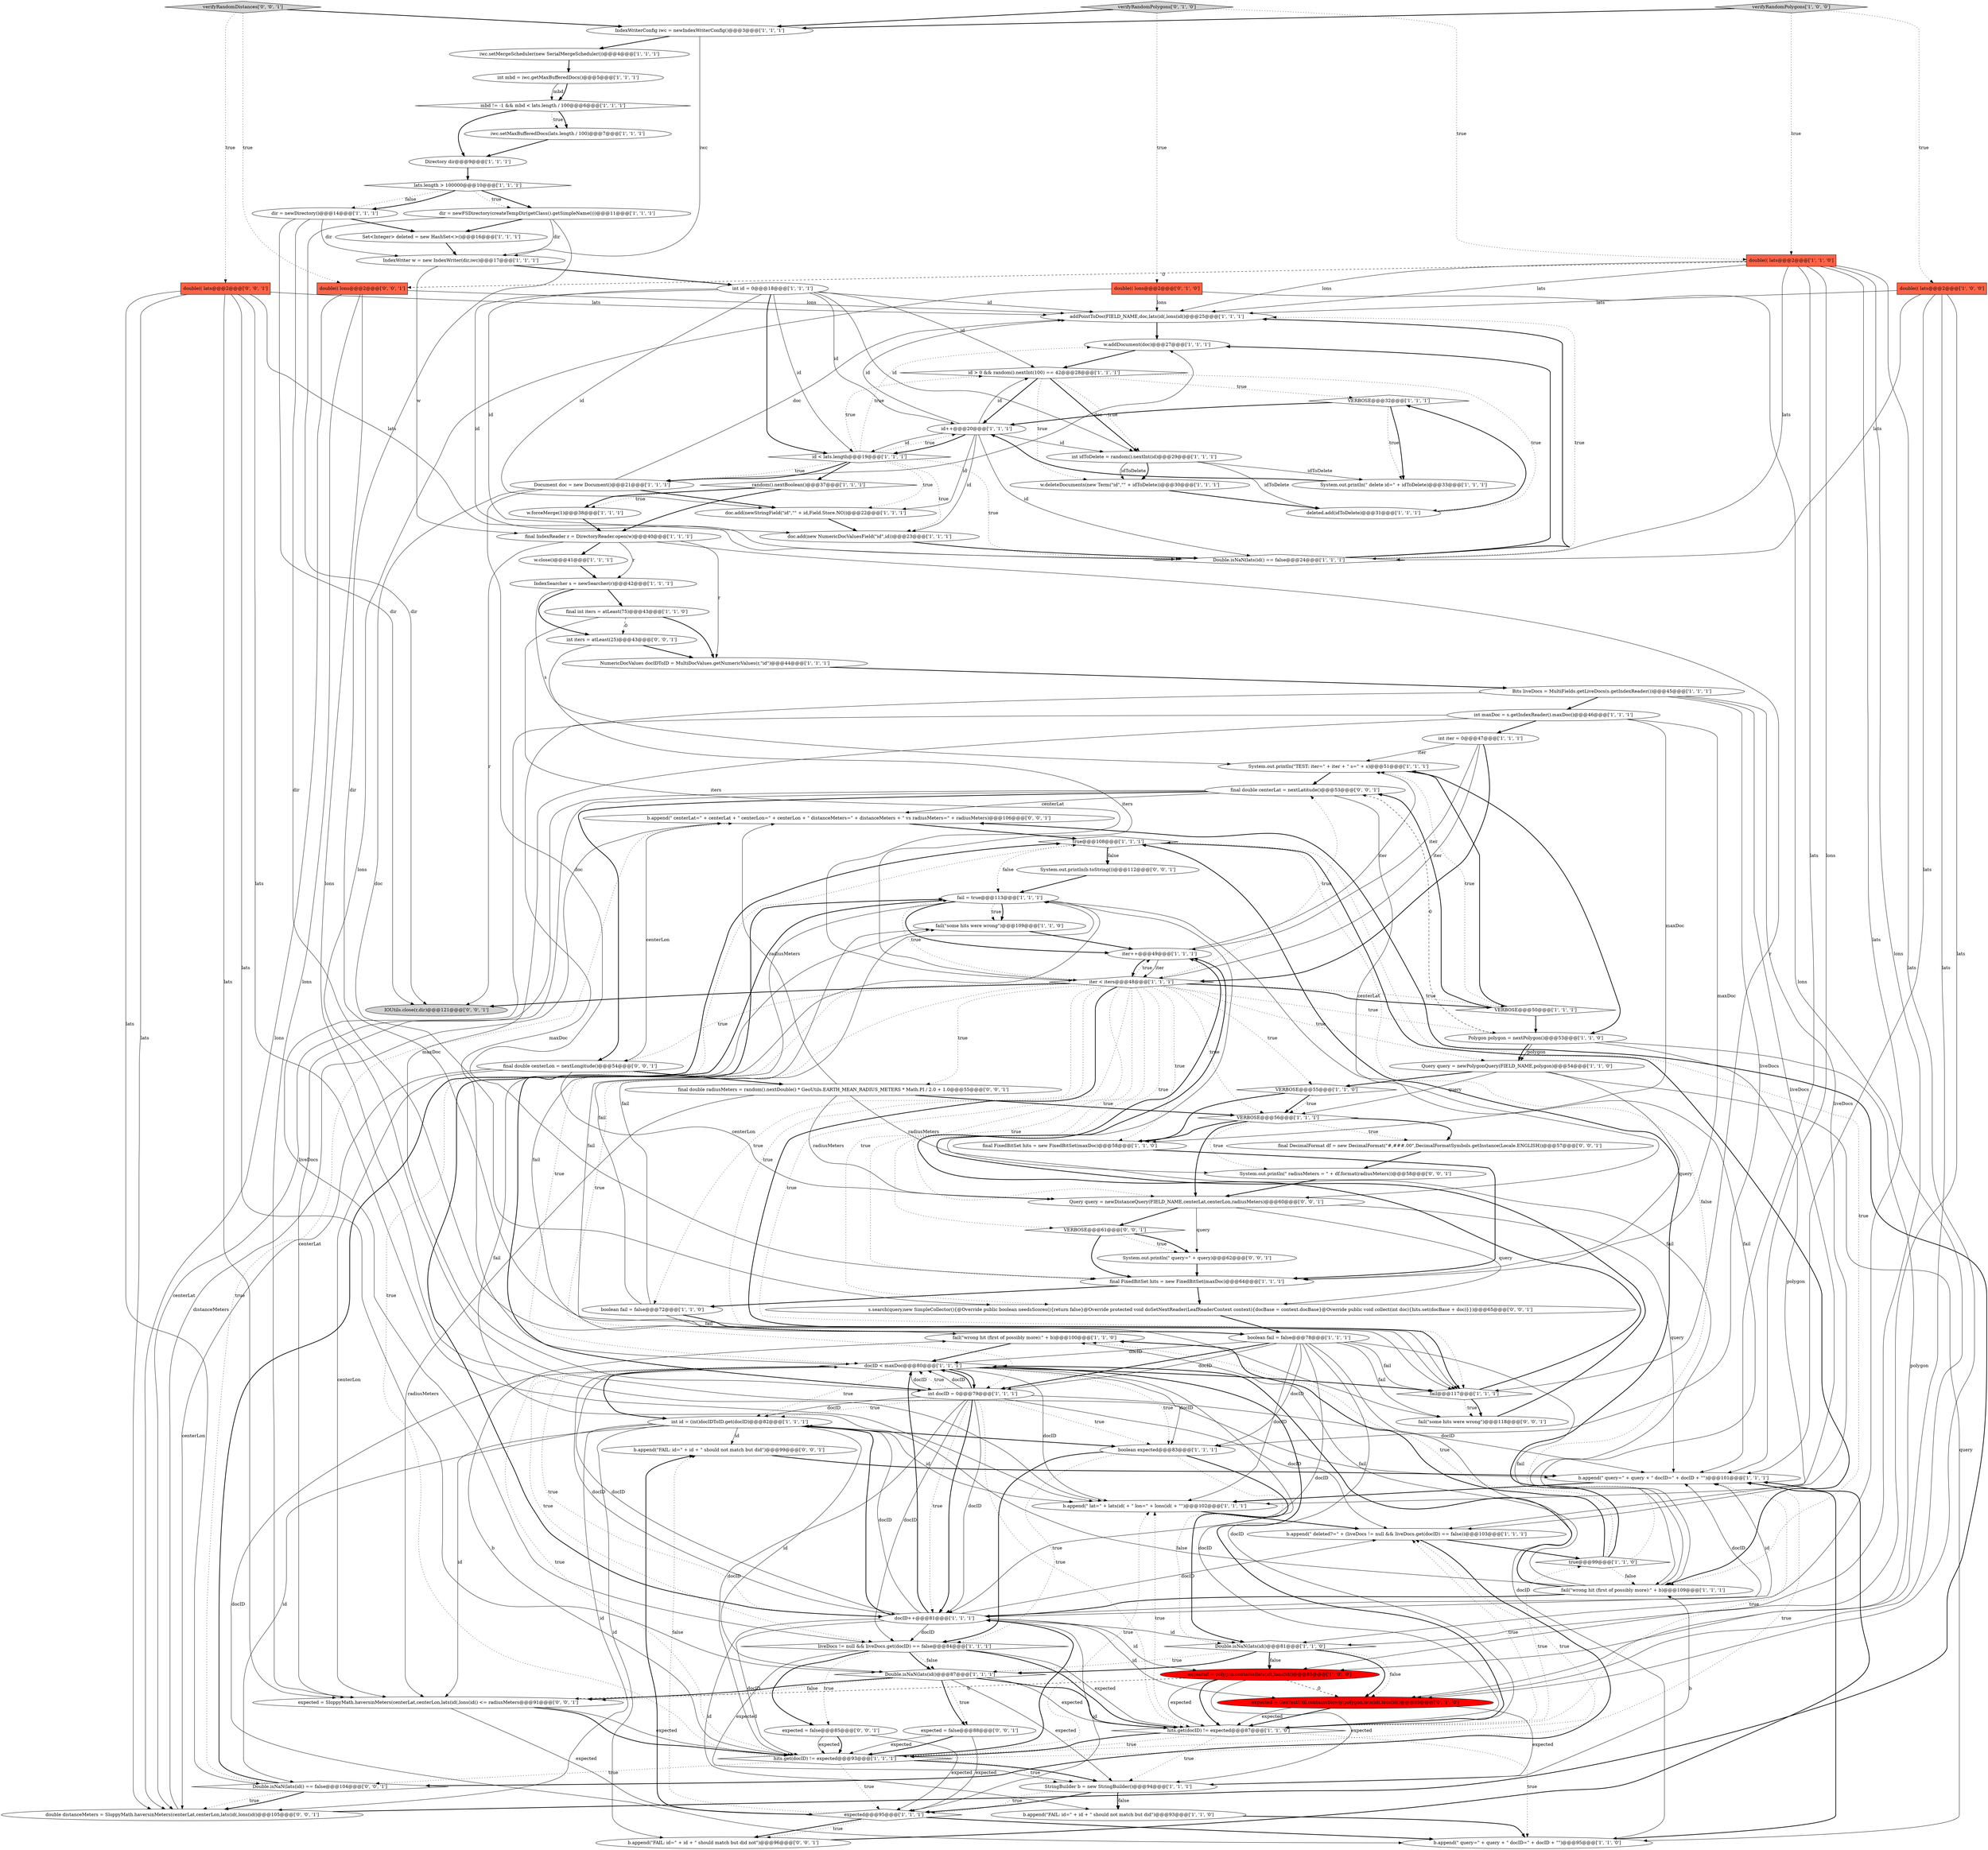 digraph {
49 [style = filled, label = "w.forceMerge(1)@@@38@@@['1', '1', '1']", fillcolor = white, shape = ellipse image = "AAA0AAABBB1BBB"];
70 [style = filled, label = "VERBOSE@@@50@@@['1', '1', '1']", fillcolor = white, shape = diamond image = "AAA0AAABBB1BBB"];
60 [style = filled, label = "int id = (int)docIDToID.get(docID)@@@82@@@['1', '1', '1']", fillcolor = white, shape = ellipse image = "AAA0AAABBB1BBB"];
93 [style = filled, label = "System.out.println(\" query=\" + query)@@@62@@@['0', '0', '1']", fillcolor = white, shape = ellipse image = "AAA0AAABBB3BBB"];
9 [style = filled, label = "addPointToDoc(FIELD_NAME,doc,lats(id(,lons(id()@@@25@@@['1', '1', '1']", fillcolor = white, shape = ellipse image = "AAA0AAABBB1BBB"];
41 [style = filled, label = "expected@@@95@@@['1', '1', '1']", fillcolor = white, shape = diamond image = "AAA0AAABBB1BBB"];
79 [style = filled, label = "final double centerLat = nextLatitude()@@@53@@@['0', '0', '1']", fillcolor = white, shape = ellipse image = "AAA0AAABBB3BBB"];
92 [style = filled, label = "b.append(\"FAIL: id=\" + id + \" should not match but did\")@@@99@@@['0', '0', '1']", fillcolor = white, shape = ellipse image = "AAA0AAABBB3BBB"];
33 [style = filled, label = "b.append(\" deleted?=\" + (liveDocs != null && liveDocs.get(docID) == false))@@@103@@@['1', '1', '1']", fillcolor = white, shape = ellipse image = "AAA0AAABBB1BBB"];
56 [style = filled, label = "hits.get(docID) != expected@@@93@@@['1', '1', '1']", fillcolor = white, shape = diamond image = "AAA0AAABBB1BBB"];
43 [style = filled, label = "System.out.println(\"TEST: iter=\" + iter + \" s=\" + s)@@@51@@@['1', '1', '1']", fillcolor = white, shape = ellipse image = "AAA0AAABBB1BBB"];
17 [style = filled, label = "liveDocs != null && liveDocs.get(docID) == false@@@84@@@['1', '1', '1']", fillcolor = white, shape = diamond image = "AAA0AAABBB1BBB"];
42 [style = filled, label = "id < lats.length@@@19@@@['1', '1', '1']", fillcolor = white, shape = diamond image = "AAA0AAABBB1BBB"];
88 [style = filled, label = "b.append(\" centerLat=\" + centerLat + \" centerLon=\" + centerLon + \" distanceMeters=\" + distanceMeters + \" vs radiusMeters=\" + radiusMeters)@@@106@@@['0', '0', '1']", fillcolor = white, shape = ellipse image = "AAA0AAABBB3BBB"];
73 [style = filled, label = "w.close()@@@41@@@['1', '1', '1']", fillcolor = white, shape = ellipse image = "AAA0AAABBB1BBB"];
74 [style = filled, label = "iwc.setMergeScheduler(new SerialMergeScheduler())@@@4@@@['1', '1', '1']", fillcolor = white, shape = ellipse image = "AAA0AAABBB1BBB"];
86 [style = filled, label = "VERBOSE@@@61@@@['0', '0', '1']", fillcolor = white, shape = diamond image = "AAA0AAABBB3BBB"];
66 [style = filled, label = "VERBOSE@@@32@@@['1', '1', '1']", fillcolor = white, shape = diamond image = "AAA0AAABBB1BBB"];
5 [style = filled, label = "NumericDocValues docIDToID = MultiDocValues.getNumericValues(r,\"id\")@@@44@@@['1', '1', '1']", fillcolor = white, shape = ellipse image = "AAA0AAABBB1BBB"];
85 [style = filled, label = "System.out.println(b.toString())@@@112@@@['0', '0', '1']", fillcolor = white, shape = ellipse image = "AAA0AAABBB3BBB"];
90 [style = filled, label = "IOUtils.close(r,dir)@@@121@@@['0', '0', '1']", fillcolor = lightgray, shape = ellipse image = "AAA0AAABBB3BBB"];
32 [style = filled, label = "int docID = 0@@@79@@@['1', '1', '1']", fillcolor = white, shape = ellipse image = "AAA0AAABBB1BBB"];
80 [style = filled, label = "expected = false@@@85@@@['0', '0', '1']", fillcolor = white, shape = ellipse image = "AAA0AAABBB3BBB"];
62 [style = filled, label = "fail(\"some hits were wrong\")@@@109@@@['1', '1', '0']", fillcolor = white, shape = ellipse image = "AAA0AAABBB1BBB"];
28 [style = filled, label = "expected = polygon.contains(lats(id(,lons(id()@@@85@@@['1', '0', '0']", fillcolor = red, shape = ellipse image = "AAA1AAABBB1BBB"];
31 [style = filled, label = "VERBOSE@@@56@@@['1', '1', '1']", fillcolor = white, shape = diamond image = "AAA0AAABBB1BBB"];
55 [style = filled, label = "w.addDocument(doc)@@@27@@@['1', '1', '1']", fillcolor = white, shape = ellipse image = "AAA0AAABBB1BBB"];
12 [style = filled, label = "boolean fail = false@@@78@@@['1', '1', '1']", fillcolor = white, shape = ellipse image = "AAA0AAABBB1BBB"];
25 [style = filled, label = "double(( lats@@@2@@@['1', '0', '0']", fillcolor = tomato, shape = box image = "AAA0AAABBB1BBB"];
71 [style = filled, label = "id++@@@20@@@['1', '1', '1']", fillcolor = white, shape = ellipse image = "AAA0AAABBB1BBB"];
27 [style = filled, label = "fail = true@@@113@@@['1', '1', '1']", fillcolor = white, shape = ellipse image = "AAA0AAABBB1BBB"];
67 [style = filled, label = "VERBOSE@@@55@@@['1', '1', '0']", fillcolor = white, shape = diamond image = "AAA0AAABBB1BBB"];
63 [style = filled, label = "final IndexReader r = DirectoryReader.open(w)@@@40@@@['1', '1', '1']", fillcolor = white, shape = ellipse image = "AAA0AAABBB1BBB"];
26 [style = filled, label = "verifyRandomPolygons['1', '0', '0']", fillcolor = lightgray, shape = diamond image = "AAA0AAABBB1BBB"];
57 [style = filled, label = "iter < iters@@@48@@@['1', '1', '1']", fillcolor = white, shape = diamond image = "AAA0AAABBB1BBB"];
89 [style = filled, label = "Query query = newDistanceQuery(FIELD_NAME,centerLat,centerLon,radiusMeters)@@@60@@@['0', '0', '1']", fillcolor = white, shape = ellipse image = "AAA0AAABBB3BBB"];
96 [style = filled, label = "Double.isNaN(lats(id() == false@@@104@@@['0', '0', '1']", fillcolor = white, shape = diamond image = "AAA0AAABBB3BBB"];
68 [style = filled, label = "dir = newFSDirectory(createTempDir(getClass().getSimpleName()))@@@11@@@['1', '1', '1']", fillcolor = white, shape = ellipse image = "AAA0AAABBB1BBB"];
6 [style = filled, label = "IndexWriter w = new IndexWriter(dir,iwc)@@@17@@@['1', '1', '1']", fillcolor = white, shape = ellipse image = "AAA0AAABBB1BBB"];
69 [style = filled, label = "hits.get(docID) != expected@@@87@@@['1', '1', '0']", fillcolor = white, shape = diamond image = "AAA0AAABBB1BBB"];
38 [style = filled, label = "docID < maxDoc@@@80@@@['1', '1', '1']", fillcolor = white, shape = diamond image = "AAA0AAABBB1BBB"];
2 [style = filled, label = "true@@@108@@@['1', '1', '1']", fillcolor = white, shape = diamond image = "AAA0AAABBB1BBB"];
44 [style = filled, label = "double(( lats@@@2@@@['1', '1', '0']", fillcolor = tomato, shape = box image = "AAA0AAABBB1BBB"];
78 [style = filled, label = "expected = GeoTestUtil.containsSlowly(polygon,lats(id(,lons(id()@@@85@@@['0', '1', '0']", fillcolor = red, shape = ellipse image = "AAA1AAABBB2BBB"];
21 [style = filled, label = "boolean fail = false@@@72@@@['1', '1', '0']", fillcolor = white, shape = ellipse image = "AAA0AAABBB1BBB"];
101 [style = filled, label = "final DecimalFormat df = new DecimalFormat(\"#,###.00\",DecimalFormatSymbols.getInstance(Locale.ENGLISH))@@@57@@@['0', '0', '1']", fillcolor = white, shape = ellipse image = "AAA0AAABBB3BBB"];
98 [style = filled, label = "expected = SloppyMath.haversinMeters(centerLat,centerLon,lats(id(,lons(id() <= radiusMeters@@@91@@@['0', '0', '1']", fillcolor = white, shape = ellipse image = "AAA0AAABBB3BBB"];
65 [style = filled, label = "Query query = newPolygonQuery(FIELD_NAME,polygon)@@@54@@@['1', '1', '0']", fillcolor = white, shape = ellipse image = "AAA0AAABBB1BBB"];
39 [style = filled, label = "b.append(\" query=\" + query + \" docID=\" + docID + \"\")@@@101@@@['1', '1', '1']", fillcolor = white, shape = ellipse image = "AAA0AAABBB1BBB"];
3 [style = filled, label = "int id = 0@@@18@@@['1', '1', '1']", fillcolor = white, shape = ellipse image = "AAA0AAABBB1BBB"];
40 [style = filled, label = "Directory dir@@@9@@@['1', '1', '1']", fillcolor = white, shape = ellipse image = "AAA0AAABBB1BBB"];
54 [style = filled, label = "boolean expected@@@83@@@['1', '1', '1']", fillcolor = white, shape = ellipse image = "AAA0AAABBB1BBB"];
97 [style = filled, label = "b.append(\"FAIL: id=\" + id + \" should match but did not\")@@@96@@@['0', '0', '1']", fillcolor = white, shape = ellipse image = "AAA0AAABBB3BBB"];
30 [style = filled, label = "int mbd = iwc.getMaxBufferedDocs()@@@5@@@['1', '1', '1']", fillcolor = white, shape = ellipse image = "AAA0AAABBB1BBB"];
46 [style = filled, label = "final int iters = atLeast(75)@@@43@@@['1', '1', '0']", fillcolor = white, shape = ellipse image = "AAA0AAABBB1BBB"];
22 [style = filled, label = "Set<Integer> deleted = new HashSet<>()@@@16@@@['1', '1', '1']", fillcolor = white, shape = ellipse image = "AAA0AAABBB1BBB"];
76 [style = filled, label = "double(( lons@@@2@@@['0', '1', '0']", fillcolor = tomato, shape = box image = "AAA0AAABBB2BBB"];
23 [style = filled, label = "fail(\"wrong hit (first of possibly more):\" + b)@@@100@@@['1', '1', '0']", fillcolor = white, shape = ellipse image = "AAA0AAABBB1BBB"];
102 [style = filled, label = "System.out.println(\" radiusMeters = \" + df.format(radiusMeters))@@@58@@@['0', '0', '1']", fillcolor = white, shape = ellipse image = "AAA0AAABBB3BBB"];
84 [style = filled, label = "fail(\"some hits were wrong\")@@@118@@@['0', '0', '1']", fillcolor = white, shape = ellipse image = "AAA0AAABBB3BBB"];
14 [style = filled, label = "b.append(\" lat=\" + lats(id( + \" lon=\" + lons(id( + \"\")@@@102@@@['1', '1', '1']", fillcolor = white, shape = ellipse image = "AAA0AAABBB1BBB"];
20 [style = filled, label = "Document doc = new Document()@@@21@@@['1', '1', '1']", fillcolor = white, shape = ellipse image = "AAA0AAABBB1BBB"];
11 [style = filled, label = "doc.add(newStringField(\"id\",\"\" + id,Field.Store.NO))@@@22@@@['1', '1', '1']", fillcolor = white, shape = ellipse image = "AAA0AAABBB1BBB"];
1 [style = filled, label = "Double.isNaN(lats(id() == false@@@24@@@['1', '1', '1']", fillcolor = white, shape = diamond image = "AAA0AAABBB1BBB"];
77 [style = filled, label = "verifyRandomPolygons['0', '1', '0']", fillcolor = lightgray, shape = diamond image = "AAA0AAABBB2BBB"];
50 [style = filled, label = "docID++@@@81@@@['1', '1', '1']", fillcolor = white, shape = ellipse image = "AAA0AAABBB1BBB"];
13 [style = filled, label = "doc.add(new NumericDocValuesField(\"id\",id))@@@23@@@['1', '1', '1']", fillcolor = white, shape = ellipse image = "AAA0AAABBB1BBB"];
75 [style = filled, label = "true@@@99@@@['1', '1', '0']", fillcolor = white, shape = diamond image = "AAA0AAABBB1BBB"];
87 [style = filled, label = "final double radiusMeters = random().nextDouble() * GeoUtils.EARTH_MEAN_RADIUS_METERS * Math.PI / 2.0 + 1.0@@@55@@@['0', '0', '1']", fillcolor = white, shape = ellipse image = "AAA0AAABBB3BBB"];
4 [style = filled, label = "System.out.println(\" delete id=\" + idToDelete)@@@33@@@['1', '1', '1']", fillcolor = white, shape = ellipse image = "AAA0AAABBB1BBB"];
35 [style = filled, label = "random().nextBoolean()@@@37@@@['1', '1', '1']", fillcolor = white, shape = diamond image = "AAA0AAABBB1BBB"];
82 [style = filled, label = "expected = false@@@88@@@['0', '0', '1']", fillcolor = white, shape = ellipse image = "AAA0AAABBB3BBB"];
64 [style = filled, label = "Bits liveDocs = MultiFields.getLiveDocs(s.getIndexReader())@@@45@@@['1', '1', '1']", fillcolor = white, shape = ellipse image = "AAA0AAABBB1BBB"];
24 [style = filled, label = "int maxDoc = s.getIndexReader().maxDoc()@@@46@@@['1', '1', '1']", fillcolor = white, shape = ellipse image = "AAA0AAABBB1BBB"];
99 [style = filled, label = "double distanceMeters = SloppyMath.haversinMeters(centerLat,centerLon,lats(id(,lons(id()@@@105@@@['0', '0', '1']", fillcolor = white, shape = ellipse image = "AAA0AAABBB3BBB"];
59 [style = filled, label = "deleted.add(idToDelete)@@@31@@@['1', '1', '1']", fillcolor = white, shape = ellipse image = "AAA0AAABBB1BBB"];
16 [style = filled, label = "int idToDelete = random().nextInt(id)@@@29@@@['1', '1', '1']", fillcolor = white, shape = ellipse image = "AAA0AAABBB1BBB"];
18 [style = filled, label = "dir = newDirectory()@@@14@@@['1', '1', '1']", fillcolor = white, shape = ellipse image = "AAA0AAABBB1BBB"];
81 [style = filled, label = "double(( lats@@@2@@@['0', '0', '1']", fillcolor = tomato, shape = box image = "AAA0AAABBB3BBB"];
83 [style = filled, label = "int iters = atLeast(25)@@@43@@@['0', '0', '1']", fillcolor = white, shape = ellipse image = "AAA0AAABBB3BBB"];
45 [style = filled, label = "id > 0 && random().nextInt(100) == 42@@@28@@@['1', '1', '1']", fillcolor = white, shape = diamond image = "AAA0AAABBB1BBB"];
7 [style = filled, label = "lats.length > 100000@@@10@@@['1', '1', '1']", fillcolor = white, shape = diamond image = "AAA0AAABBB1BBB"];
19 [style = filled, label = "iter++@@@49@@@['1', '1', '1']", fillcolor = white, shape = ellipse image = "AAA0AAABBB1BBB"];
37 [style = filled, label = "final FixedBitSet hits = new FixedBitSet(maxDoc)@@@58@@@['1', '1', '0']", fillcolor = white, shape = ellipse image = "AAA0AAABBB1BBB"];
95 [style = filled, label = "double(( lons@@@2@@@['0', '0', '1']", fillcolor = tomato, shape = box image = "AAA0AAABBB3BBB"];
72 [style = filled, label = "b.append(\"FAIL: id=\" + id + \" should not match but did\")@@@93@@@['1', '1', '0']", fillcolor = white, shape = ellipse image = "AAA0AAABBB1BBB"];
8 [style = filled, label = "fail(\"wrong hit (first of possibly more):\" + b)@@@109@@@['1', '1', '1']", fillcolor = white, shape = ellipse image = "AAA0AAABBB1BBB"];
48 [style = filled, label = "iwc.setMaxBufferedDocs(lats.length / 100)@@@7@@@['1', '1', '1']", fillcolor = white, shape = ellipse image = "AAA0AAABBB1BBB"];
91 [style = filled, label = "s.search(query,new SimpleCollector(){@Override public boolean needsScores(){return false}@Override protected void doSetNextReader(LeafReaderContext context){docBase = context.docBase}@Override public void collect(int doc){hits.set(docBase + doc)}})@@@65@@@['0', '0', '1']", fillcolor = white, shape = ellipse image = "AAA0AAABBB3BBB"];
36 [style = filled, label = "fail@@@117@@@['1', '1', '1']", fillcolor = white, shape = diamond image = "AAA0AAABBB1BBB"];
47 [style = filled, label = "Polygon polygon = nextPolygon()@@@53@@@['1', '1', '0']", fillcolor = white, shape = ellipse image = "AAA0AAABBB1BBB"];
15 [style = filled, label = "mbd != -1 && mbd < lats.length / 100@@@6@@@['1', '1', '1']", fillcolor = white, shape = diamond image = "AAA0AAABBB1BBB"];
100 [style = filled, label = "final double centerLon = nextLongitude()@@@54@@@['0', '0', '1']", fillcolor = white, shape = ellipse image = "AAA0AAABBB3BBB"];
51 [style = filled, label = "IndexWriterConfig iwc = newIndexWriterConfig()@@@3@@@['1', '1', '1']", fillcolor = white, shape = ellipse image = "AAA0AAABBB1BBB"];
0 [style = filled, label = "w.deleteDocuments(new Term(\"id\",\"\" + idToDelete))@@@30@@@['1', '1', '1']", fillcolor = white, shape = ellipse image = "AAA0AAABBB1BBB"];
10 [style = filled, label = "Double.isNaN(lats(id()@@@81@@@['1', '1', '0']", fillcolor = white, shape = diamond image = "AAA0AAABBB1BBB"];
29 [style = filled, label = "StringBuilder b = new StringBuilder()@@@94@@@['1', '1', '1']", fillcolor = white, shape = ellipse image = "AAA0AAABBB1BBB"];
34 [style = filled, label = "final FixedBitSet hits = new FixedBitSet(maxDoc)@@@64@@@['1', '1', '1']", fillcolor = white, shape = ellipse image = "AAA0AAABBB1BBB"];
52 [style = filled, label = "IndexSearcher s = newSearcher(r)@@@42@@@['1', '1', '1']", fillcolor = white, shape = ellipse image = "AAA0AAABBB1BBB"];
53 [style = filled, label = "Double.isNaN(lats(id()@@@87@@@['1', '1', '1']", fillcolor = white, shape = diamond image = "AAA0AAABBB1BBB"];
61 [style = filled, label = "int iter = 0@@@47@@@['1', '1', '1']", fillcolor = white, shape = ellipse image = "AAA0AAABBB1BBB"];
58 [style = filled, label = "b.append(\" query=\" + query + \" docID=\" + docID + \"\")@@@95@@@['1', '1', '0']", fillcolor = white, shape = ellipse image = "AAA0AAABBB1BBB"];
94 [style = filled, label = "verifyRandomDistances['0', '0', '1']", fillcolor = lightgray, shape = diamond image = "AAA0AAABBB3BBB"];
66->4 [style = dotted, label="true"];
3->42 [style = solid, label="id"];
57->37 [style = dotted, label="true"];
38->32 [style = solid, label="docID"];
25->9 [style = solid, label="lats"];
46->5 [style = bold, label=""];
39->14 [style = bold, label=""];
61->57 [style = bold, label=""];
8->27 [style = solid, label="fail"];
92->39 [style = bold, label=""];
44->9 [style = solid, label="lons"];
57->38 [style = dotted, label="true"];
94->51 [style = bold, label=""];
70->43 [style = bold, label=""];
91->12 [style = bold, label=""];
18->22 [style = bold, label=""];
38->58 [style = solid, label="docID"];
61->19 [style = solid, label="iter"];
29->72 [style = dotted, label="false"];
64->14 [style = solid, label="liveDocs"];
56->33 [style = dotted, label="true"];
75->23 [style = bold, label=""];
30->15 [style = solid, label="mbd"];
27->19 [style = bold, label=""];
57->19 [style = dotted, label="true"];
76->39 [style = solid, label="lons"];
68->36 [style = solid, label="dir"];
20->34 [style = solid, label="doc"];
69->58 [style = dotted, label="true"];
78->29 [style = solid, label="expected"];
34->91 [style = bold, label=""];
56->14 [style = dotted, label="true"];
3->1 [style = solid, label="id"];
32->60 [style = dotted, label="true"];
77->51 [style = bold, label=""];
77->76 [style = dotted, label="true"];
35->49 [style = dotted, label="true"];
7->18 [style = dotted, label="false"];
8->38 [style = bold, label=""];
60->98 [style = solid, label="id"];
19->57 [style = bold, label=""];
20->55 [style = solid, label="doc"];
36->84 [style = dotted, label="true"];
56->96 [style = dotted, label="true"];
80->56 [style = bold, label=""];
81->96 [style = solid, label="lats"];
96->99 [style = dotted, label="true"];
53->82 [style = dotted, label="true"];
82->56 [style = bold, label=""];
98->56 [style = bold, label=""];
57->89 [style = dotted, label="true"];
79->88 [style = solid, label="centerLat"];
75->23 [style = dotted, label="true"];
99->88 [style = bold, label=""];
57->21 [style = dotted, label="true"];
100->98 [style = solid, label="centerLon"];
69->29 [style = dotted, label="true"];
94->95 [style = dotted, label="true"];
63->52 [style = solid, label="r"];
89->86 [style = bold, label=""];
12->32 [style = bold, label=""];
32->27 [style = bold, label=""];
56->29 [style = dotted, label="true"];
38->69 [style = solid, label="docID"];
42->71 [style = dotted, label="true"];
80->56 [style = solid, label="expected"];
42->11 [style = dotted, label="true"];
32->56 [style = solid, label="docID"];
57->87 [style = dotted, label="true"];
86->93 [style = dotted, label="true"];
15->48 [style = dotted, label="true"];
70->47 [style = bold, label=""];
32->38 [style = dotted, label="true"];
7->18 [style = bold, label=""];
81->1 [style = solid, label="lats"];
12->69 [style = solid, label="docID"];
36->19 [style = bold, label=""];
57->32 [style = dotted, label="true"];
96->99 [style = bold, label=""];
93->34 [style = bold, label=""];
65->31 [style = solid, label="query"];
38->36 [style = bold, label=""];
84->19 [style = bold, label=""];
38->60 [style = bold, label=""];
76->9 [style = solid, label="lons"];
50->78 [style = solid, label="id"];
50->72 [style = solid, label="id"];
48->40 [style = bold, label=""];
68->22 [style = bold, label=""];
32->17 [style = solid, label="docID"];
33->75 [style = bold, label=""];
28->78 [style = dashed, label="0"];
95->14 [style = solid, label="lons"];
50->60 [style = solid, label="docID"];
44->10 [style = solid, label="lats"];
56->41 [style = dotted, label="true"];
12->36 [style = solid, label="fail"];
57->36 [style = bold, label=""];
12->32 [style = solid, label="docID"];
32->38 [style = solid, label="docID"];
2->8 [style = bold, label=""];
3->16 [style = solid, label="id"];
16->59 [style = solid, label="idToDelete"];
60->99 [style = solid, label="id"];
56->29 [style = bold, label=""];
16->4 [style = solid, label="idToDelete"];
16->0 [style = bold, label=""];
20->9 [style = solid, label="doc"];
65->67 [style = bold, label=""];
51->74 [style = bold, label=""];
57->79 [style = dotted, label="true"];
67->31 [style = bold, label=""];
81->99 [style = solid, label="lats"];
50->33 [style = solid, label="docID"];
10->53 [style = bold, label=""];
75->2 [style = dotted, label="false"];
45->59 [style = dotted, label="true"];
89->93 [style = solid, label="query"];
96->2 [style = bold, label=""];
29->72 [style = bold, label=""];
59->66 [style = bold, label=""];
32->50 [style = dotted, label="true"];
86->34 [style = bold, label=""];
47->78 [style = solid, label="polygon"];
60->92 [style = solid, label="id"];
52->83 [style = bold, label=""];
70->79 [style = bold, label=""];
47->65 [style = solid, label="polygon"];
17->80 [style = dotted, label="true"];
71->42 [style = solid, label="id"];
4->71 [style = bold, label=""];
53->82 [style = bold, label=""];
57->36 [style = dotted, label="true"];
26->44 [style = dotted, label="true"];
29->8 [style = solid, label="b"];
79->89 [style = solid, label="centerLat"];
57->67 [style = dotted, label="true"];
57->86 [style = dotted, label="true"];
44->28 [style = solid, label="lons"];
45->71 [style = bold, label=""];
58->39 [style = bold, label=""];
63->36 [style = solid, label="r"];
44->39 [style = solid, label="lons"];
43->47 [style = bold, label=""];
7->68 [style = bold, label=""];
45->0 [style = dotted, label="true"];
98->41 [style = solid, label="expected"];
56->50 [style = bold, label=""];
24->34 [style = solid, label="maxDoc"];
95->9 [style = solid, label="lons"];
73->52 [style = bold, label=""];
27->36 [style = solid, label="fail"];
32->50 [style = bold, label=""];
61->43 [style = solid, label="iter"];
17->80 [style = bold, label=""];
24->61 [style = bold, label=""];
32->50 [style = solid, label="docID"];
27->62 [style = bold, label=""];
62->19 [style = bold, label=""];
100->99 [style = solid, label="centerLon"];
12->54 [style = solid, label="docID"];
60->96 [style = solid, label="id"];
96->88 [style = dotted, label="true"];
41->97 [style = bold, label=""];
25->28 [style = solid, label="lats"];
69->56 [style = bold, label=""];
64->17 [style = solid, label="liveDocs"];
10->78 [style = bold, label=""];
18->90 [style = solid, label="dir"];
1->9 [style = dotted, label="true"];
41->92 [style = bold, label=""];
15->48 [style = bold, label=""];
42->20 [style = dotted, label="true"];
3->11 [style = solid, label="id"];
2->85 [style = bold, label=""];
81->14 [style = solid, label="lats"];
85->27 [style = bold, label=""];
41->97 [style = dotted, label="true"];
34->21 [style = bold, label=""];
0->59 [style = bold, label=""];
53->69 [style = solid, label="expected"];
69->33 [style = dotted, label="true"];
94->81 [style = dotted, label="true"];
29->41 [style = bold, label=""];
10->53 [style = dotted, label="true"];
42->20 [style = bold, label=""];
50->38 [style = solid, label="docID"];
14->33 [style = bold, label=""];
31->101 [style = bold, label=""];
9->55 [style = bold, label=""];
32->38 [style = bold, label=""];
38->56 [style = dotted, label="true"];
38->17 [style = dotted, label="true"];
27->50 [style = bold, label=""];
31->101 [style = dotted, label="true"];
47->65 [style = bold, label=""];
12->84 [style = solid, label="fail"];
80->41 [style = solid, label="expected"];
71->9 [style = solid, label="id"];
5->64 [style = bold, label=""];
20->91 [style = solid, label="doc"];
50->39 [style = solid, label="id"];
3->9 [style = solid, label="id"];
18->36 [style = solid, label="dir"];
71->1 [style = solid, label="id"];
24->37 [style = solid, label="maxDoc"];
31->37 [style = bold, label=""];
44->1 [style = solid, label="lats"];
69->38 [style = bold, label=""];
53->69 [style = bold, label=""];
81->53 [style = solid, label="lats"];
1->55 [style = bold, label=""];
69->75 [style = dotted, label="true"];
100->87 [style = bold, label=""];
70->43 [style = dotted, label="true"];
13->1 [style = bold, label=""];
26->51 [style = bold, label=""];
88->2 [style = bold, label=""];
47->33 [style = solid, label="polygon"];
17->53 [style = bold, label=""];
64->54 [style = solid, label="liveDocs"];
31->102 [style = dotted, label="true"];
19->43 [style = solid, label="iter"];
32->54 [style = dotted, label="true"];
79->98 [style = solid, label="centerLat"];
32->39 [style = solid, label="docID"];
53->98 [style = bold, label=""];
87->102 [style = solid, label="radiusMeters"];
8->23 [style = solid, label="fail"];
21->23 [style = solid, label="fail"];
28->69 [style = solid, label="expected"];
57->100 [style = dotted, label="true"];
32->69 [style = dotted, label="true"];
36->84 [style = bold, label=""];
12->58 [style = solid, label="docID"];
28->29 [style = solid, label="expected"];
95->98 [style = solid, label="lons"];
2->27 [style = dotted, label="false"];
65->34 [style = solid, label="query"];
101->102 [style = bold, label=""];
28->69 [style = bold, label=""];
66->71 [style = bold, label=""];
71->45 [style = solid, label="id"];
42->45 [style = dotted, label="true"];
38->50 [style = dotted, label="true"];
61->57 [style = solid, label="iter"];
8->62 [style = solid, label="fail"];
32->33 [style = solid, label="docID"];
57->70 [style = bold, label=""];
38->54 [style = dotted, label="true"];
56->39 [style = dotted, label="true"];
76->78 [style = solid, label="lons"];
54->10 [style = dotted, label="false"];
25->10 [style = solid, label="lats"];
87->88 [style = solid, label="radiusMeters"];
50->17 [style = solid, label="docID"];
44->95 [style = dashed, label="0"];
38->60 [style = dotted, label="true"];
45->16 [style = bold, label=""];
3->42 [style = bold, label=""];
1->9 [style = bold, label=""];
7->68 [style = dotted, label="true"];
38->50 [style = solid, label="docID"];
50->41 [style = solid, label="id"];
50->60 [style = bold, label=""];
75->2 [style = bold, label=""];
68->90 [style = solid, label="dir"];
57->12 [style = dotted, label="true"];
24->32 [style = solid, label="maxDoc"];
57->91 [style = dotted, label="true"];
8->50 [style = bold, label=""];
15->40 [style = bold, label=""];
54->10 [style = bold, label=""];
63->5 [style = solid, label="r"];
53->29 [style = solid, label="expected"];
98->56 [style = solid, label="expected"];
57->34 [style = dotted, label="true"];
44->39 [style = solid, label="lats"];
3->13 [style = solid, label="id"];
38->14 [style = solid, label="docID"];
57->31 [style = dotted, label="true"];
83->5 [style = bold, label=""];
12->50 [style = solid, label="docID"];
26->25 [style = dotted, label="true"];
2->85 [style = dotted, label="false"];
31->89 [style = bold, label=""];
95->99 [style = solid, label="lons"];
64->24 [style = bold, label=""];
66->4 [style = bold, label=""];
10->78 [style = dotted, label="false"];
102->89 [style = bold, label=""];
86->93 [style = bold, label=""];
40->7 [style = bold, label=""];
43->79 [style = bold, label=""];
87->31 [style = bold, label=""];
57->27 [style = dotted, label="true"];
46->57 [style = solid, label="iters"];
17->53 [style = dotted, label="false"];
69->39 [style = dotted, label="true"];
27->62 [style = dotted, label="true"];
78->69 [style = bold, label=""];
45->66 [style = dotted, label="true"];
60->53 [style = solid, label="id"];
41->92 [style = dotted, label="false"];
87->98 [style = solid, label="radiusMeters"];
3->45 [style = solid, label="id"];
55->45 [style = bold, label=""];
64->33 [style = solid, label="liveDocs"];
25->1 [style = solid, label="lats"];
69->56 [style = dotted, label="true"];
6->3 [style = bold, label=""];
68->6 [style = solid, label="dir"];
50->39 [style = solid, label="docID"];
44->78 [style = solid, label="lats"];
99->88 [style = solid, label="distanceMeters"];
50->28 [style = solid, label="id"];
67->31 [style = dotted, label="true"];
57->65 [style = dotted, label="true"];
63->73 [style = bold, label=""];
89->39 [style = solid, label="query"];
51->6 [style = solid, label="iwc"];
27->8 [style = solid, label="fail"];
11->13 [style = bold, label=""];
79->100 [style = bold, label=""];
74->30 [style = bold, label=""];
17->69 [style = bold, label=""];
57->90 [style = bold, label=""];
53->98 [style = dotted, label="false"];
82->56 [style = solid, label="expected"];
89->91 [style = solid, label="query"];
49->63 [style = bold, label=""];
41->58 [style = bold, label=""];
63->90 [style = solid, label="r"];
2->8 [style = dotted, label="true"];
57->70 [style = dotted, label="true"];
50->10 [style = solid, label="id"];
12->14 [style = solid, label="docID"];
54->17 [style = bold, label=""];
46->83 [style = dashed, label="0"];
100->88 [style = solid, label="centerLon"];
57->47 [style = dotted, label="true"];
12->8 [style = solid, label="fail"];
29->41 [style = dotted, label="true"];
77->44 [style = dotted, label="true"];
38->32 [style = bold, label=""];
19->57 [style = solid, label="iter"];
82->41 [style = solid, label="expected"];
33->96 [style = bold, label=""];
17->69 [style = solid, label="expected"];
50->56 [style = solid, label="docID"];
71->42 [style = bold, label=""];
60->97 [style = solid, label="id"];
81->9 [style = solid, label="lats"];
24->38 [style = solid, label="maxDoc"];
3->71 [style = solid, label="id"];
30->15 [style = bold, label=""];
22->6 [style = bold, label=""];
10->28 [style = dotted, label="false"];
60->54 [style = bold, label=""];
52->46 [style = bold, label=""];
17->29 [style = solid, label="expected"];
79->99 [style = solid, label="centerLat"];
28->98 [style = dashed, label="0"];
35->49 [style = bold, label=""];
38->54 [style = solid, label="docID"];
56->23 [style = solid, label="b"];
21->12 [style = bold, label=""];
60->14 [style = solid, label="id"];
25->39 [style = solid, label="lats"];
42->1 [style = dotted, label="true"];
18->6 [style = solid, label="dir"];
56->2 [style = dotted, label="true"];
16->0 [style = solid, label="idToDelete"];
35->63 [style = bold, label=""];
32->60 [style = solid, label="docID"];
71->13 [style = solid, label="id"];
87->89 [style = solid, label="radiusMeters"];
20->11 [style = bold, label=""];
83->57 [style = solid, label="iters"];
10->28 [style = bold, label=""];
42->55 [style = dotted, label="true"];
71->16 [style = solid, label="id"];
52->43 [style = solid, label="s"];
6->63 [style = solid, label="w"];
21->27 [style = solid, label="fail"];
71->11 [style = solid, label="id"];
44->9 [style = solid, label="lats"];
42->35 [style = bold, label=""];
78->69 [style = solid, label="expected"];
97->39 [style = bold, label=""];
81->98 [style = solid, label="lats"];
21->62 [style = solid, label="fail"];
50->38 [style = bold, label=""];
54->17 [style = dotted, label="true"];
100->89 [style = solid, label="centerLon"];
37->34 [style = bold, label=""];
45->16 [style = dotted, label="true"];
12->38 [style = solid, label="docID"];
72->58 [style = bold, label=""];
23->38 [style = bold, label=""];
65->58 [style = solid, label="query"];
47->79 [style = dashed, label="0"];
69->14 [style = dotted, label="true"];
67->37 [style = bold, label=""];
27->84 [style = solid, label="fail"];
75->8 [style = dotted, label="false"];
42->13 [style = dotted, label="true"];
}
